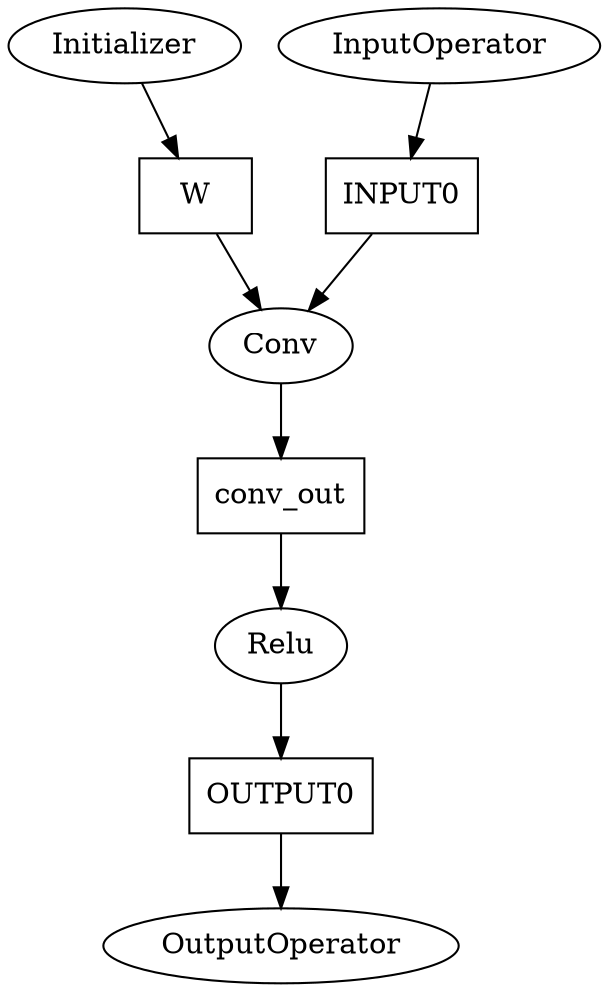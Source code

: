 digraph {
  Initializer_94228347773248 [label=Initializer]
  Initializer_94228347773248 -> W
  W [shape=rect]
  InputOperator_94228348437312 [label=InputOperator]
  InputOperator_94228348437312 -> INPUT0
  INPUT0 [shape=rect]
  Conv_94228348295232 [label=Conv]
  INPUT0 -> Conv_94228348295232
  W -> Conv_94228348295232
  Conv_94228348295232 -> conv_out
  conv_out [shape=rect]
  Relu_94228347714848 [label=Relu]
  conv_out -> Relu_94228347714848
  Relu_94228347714848 -> OUTPUT0
  OUTPUT0 [shape=rect]
  OutputOperator_94228348468896 [label=OutputOperator]
  OUTPUT0 -> OutputOperator_94228348468896
}
